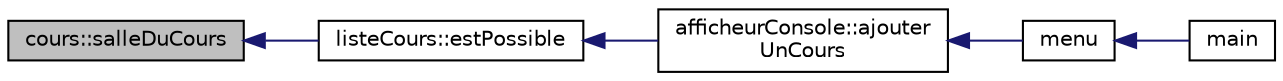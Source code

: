digraph "cours::salleDuCours"
{
  edge [fontname="Helvetica",fontsize="10",labelfontname="Helvetica",labelfontsize="10"];
  node [fontname="Helvetica",fontsize="10",shape=record];
  rankdir="LR";
  Node29 [label="cours::salleDuCours",height=0.2,width=0.4,color="black", fillcolor="grey75", style="filled", fontcolor="black"];
  Node29 -> Node30 [dir="back",color="midnightblue",fontsize="10",style="solid",fontname="Helvetica"];
  Node30 [label="listeCours::estPossible",height=0.2,width=0.4,color="black", fillcolor="white", style="filled",URL="$classliste_cours.html#ab66777592d4693d8db47e756dfe61878",tooltip="Verifie si le cours peut etre ajoute a d_listeDesCours. "];
  Node30 -> Node31 [dir="back",color="midnightblue",fontsize="10",style="solid",fontname="Helvetica"];
  Node31 [label="afficheurConsole::ajouter\lUnCours",height=0.2,width=0.4,color="black", fillcolor="white", style="filled",URL="$classafficheur_console.html#a49b72edf4baf8f7ec4898b61c48212fa"];
  Node31 -> Node32 [dir="back",color="midnightblue",fontsize="10",style="solid",fontname="Helvetica"];
  Node32 [label="menu",height=0.2,width=0.4,color="black", fillcolor="white", style="filled",URL="$main_8cpp.html#aaeb94d4bc6770f26e4bcfb2f9fcc9b15"];
  Node32 -> Node33 [dir="back",color="midnightblue",fontsize="10",style="solid",fontname="Helvetica"];
  Node33 [label="main",height=0.2,width=0.4,color="black", fillcolor="white", style="filled",URL="$main_8cpp.html#ae66f6b31b5ad750f1fe042a706a4e3d4"];
}
